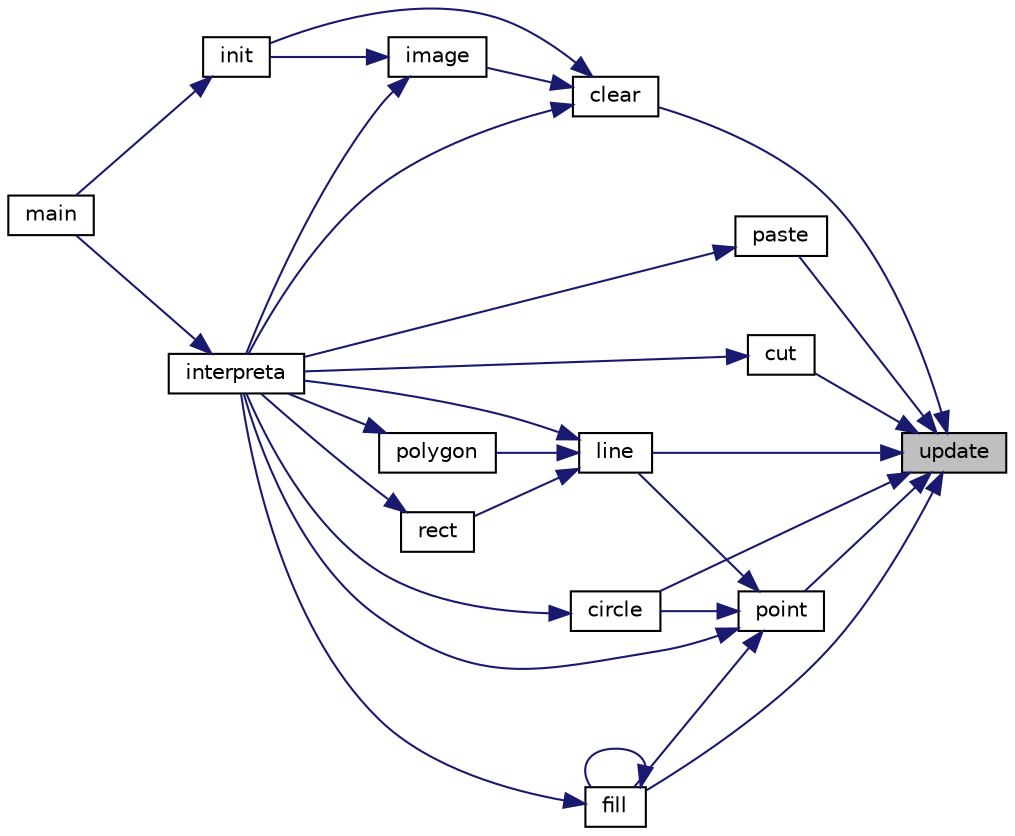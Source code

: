 digraph "update"
{
 // LATEX_PDF_SIZE
  edge [fontname="Helvetica",fontsize="10",labelfontname="Helvetica",labelfontsize="10"];
  node [fontname="Helvetica",fontsize="10",shape=record];
  rankdir="RL";
  Node1 [label="update",height=0.2,width=0.4,color="black", fillcolor="grey75", style="filled", fontcolor="black",tooltip=" "];
  Node1 -> Node2 [dir="back",color="midnightblue",fontsize="10",style="solid",fontname="Helvetica"];
  Node2 [label="circle",height=0.2,width=0.4,color="black", fillcolor="white", style="filled",URL="$drawing_8h.html#a2eaf855b9e7fcab490a7197ed7dc2d02",tooltip=" "];
  Node2 -> Node3 [dir="back",color="midnightblue",fontsize="10",style="solid",fontname="Helvetica"];
  Node3 [label="interpreta",height=0.2,width=0.4,color="black", fillcolor="white", style="filled",URL="$cpaint_8h.html#a9572edf4a5712e1f7d18cb1c044a5e23",tooltip=" "];
  Node3 -> Node4 [dir="back",color="midnightblue",fontsize="10",style="solid",fontname="Helvetica"];
  Node4 [label="main",height=0.2,width=0.4,color="black", fillcolor="white", style="filled",URL="$main_8c.html#ae66f6b31b5ad750f1fe042a706a4e3d4",tooltip=" "];
  Node1 -> Node5 [dir="back",color="midnightblue",fontsize="10",style="solid",fontname="Helvetica"];
  Node5 [label="clear",height=0.2,width=0.4,color="black", fillcolor="white", style="filled",URL="$drawing_8h.html#a060fdc1b952842a2d986f3a82d7f7eb1",tooltip=" "];
  Node5 -> Node6 [dir="back",color="midnightblue",fontsize="10",style="solid",fontname="Helvetica"];
  Node6 [label="image",height=0.2,width=0.4,color="black", fillcolor="white", style="filled",URL="$drawing_8h.html#af7d8552d25dedc8eaff5a6b81bdba925",tooltip=" "];
  Node6 -> Node7 [dir="back",color="midnightblue",fontsize="10",style="solid",fontname="Helvetica"];
  Node7 [label="init",height=0.2,width=0.4,color="black", fillcolor="white", style="filled",URL="$cpaint_8h.html#a02fd73d861ef2e4aabb38c0c9ff82947",tooltip=" "];
  Node7 -> Node4 [dir="back",color="midnightblue",fontsize="10",style="solid",fontname="Helvetica"];
  Node6 -> Node3 [dir="back",color="midnightblue",fontsize="10",style="solid",fontname="Helvetica"];
  Node5 -> Node7 [dir="back",color="midnightblue",fontsize="10",style="solid",fontname="Helvetica"];
  Node5 -> Node3 [dir="back",color="midnightblue",fontsize="10",style="solid",fontname="Helvetica"];
  Node1 -> Node8 [dir="back",color="midnightblue",fontsize="10",style="solid",fontname="Helvetica"];
  Node8 [label="cut",height=0.2,width=0.4,color="black", fillcolor="white", style="filled",URL="$drawing_8h.html#a37c5050393927f332dc3aa15611a1ad9",tooltip=" "];
  Node8 -> Node3 [dir="back",color="midnightblue",fontsize="10",style="solid",fontname="Helvetica"];
  Node1 -> Node9 [dir="back",color="midnightblue",fontsize="10",style="solid",fontname="Helvetica"];
  Node9 [label="fill",height=0.2,width=0.4,color="black", fillcolor="white", style="filled",URL="$drawing_8h.html#a944dec18b2f3e11b1be3bd7043a044bd",tooltip=" "];
  Node9 -> Node9 [dir="back",color="midnightblue",fontsize="10",style="solid",fontname="Helvetica"];
  Node9 -> Node3 [dir="back",color="midnightblue",fontsize="10",style="solid",fontname="Helvetica"];
  Node1 -> Node10 [dir="back",color="midnightblue",fontsize="10",style="solid",fontname="Helvetica"];
  Node10 [label="line",height=0.2,width=0.4,color="black", fillcolor="white", style="filled",URL="$drawing_8h.html#a75a4caf1d590da5cf42077cc1e14349f",tooltip=" "];
  Node10 -> Node3 [dir="back",color="midnightblue",fontsize="10",style="solid",fontname="Helvetica"];
  Node10 -> Node11 [dir="back",color="midnightblue",fontsize="10",style="solid",fontname="Helvetica"];
  Node11 [label="polygon",height=0.2,width=0.4,color="black", fillcolor="white", style="filled",URL="$drawing_8h.html#a101c7e8b226a8f09fd228e9ce1178c7b",tooltip=" "];
  Node11 -> Node3 [dir="back",color="midnightblue",fontsize="10",style="solid",fontname="Helvetica"];
  Node10 -> Node12 [dir="back",color="midnightblue",fontsize="10",style="solid",fontname="Helvetica"];
  Node12 [label="rect",height=0.2,width=0.4,color="black", fillcolor="white", style="filled",URL="$drawing_8h.html#ad65927499dd1a95e9621b9e7e21712d3",tooltip=" "];
  Node12 -> Node3 [dir="back",color="midnightblue",fontsize="10",style="solid",fontname="Helvetica"];
  Node1 -> Node13 [dir="back",color="midnightblue",fontsize="10",style="solid",fontname="Helvetica"];
  Node13 [label="paste",height=0.2,width=0.4,color="black", fillcolor="white", style="filled",URL="$drawing_8h.html#a3cce0a68faeecc04b5632ef7ea1eec9e",tooltip=" "];
  Node13 -> Node3 [dir="back",color="midnightblue",fontsize="10",style="solid",fontname="Helvetica"];
  Node1 -> Node14 [dir="back",color="midnightblue",fontsize="10",style="solid",fontname="Helvetica"];
  Node14 [label="point",height=0.2,width=0.4,color="black", fillcolor="white", style="filled",URL="$drawing_8h.html#a0166bf78fe54b58d9b52d8a56ed406bd",tooltip=" "];
  Node14 -> Node2 [dir="back",color="midnightblue",fontsize="10",style="solid",fontname="Helvetica"];
  Node14 -> Node9 [dir="back",color="midnightblue",fontsize="10",style="solid",fontname="Helvetica"];
  Node14 -> Node3 [dir="back",color="midnightblue",fontsize="10",style="solid",fontname="Helvetica"];
  Node14 -> Node10 [dir="back",color="midnightblue",fontsize="10",style="solid",fontname="Helvetica"];
}
